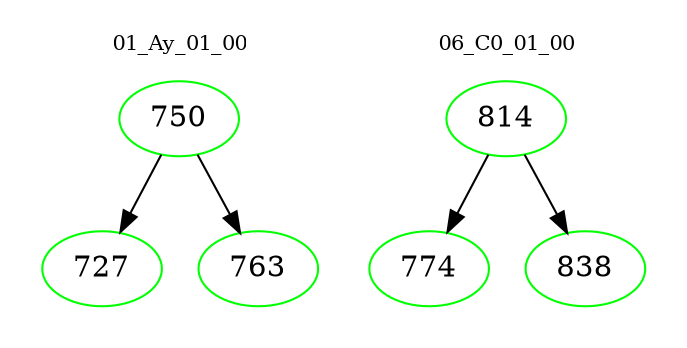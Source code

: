 digraph{
subgraph cluster_0 {
color = white
label = "01_Ay_01_00";
fontsize=10;
T0_750 [label="750", color="green"]
T0_750 -> T0_727 [color="black"]
T0_727 [label="727", color="green"]
T0_750 -> T0_763 [color="black"]
T0_763 [label="763", color="green"]
}
subgraph cluster_1 {
color = white
label = "06_C0_01_00";
fontsize=10;
T1_814 [label="814", color="green"]
T1_814 -> T1_774 [color="black"]
T1_774 [label="774", color="green"]
T1_814 -> T1_838 [color="black"]
T1_838 [label="838", color="green"]
}
}
